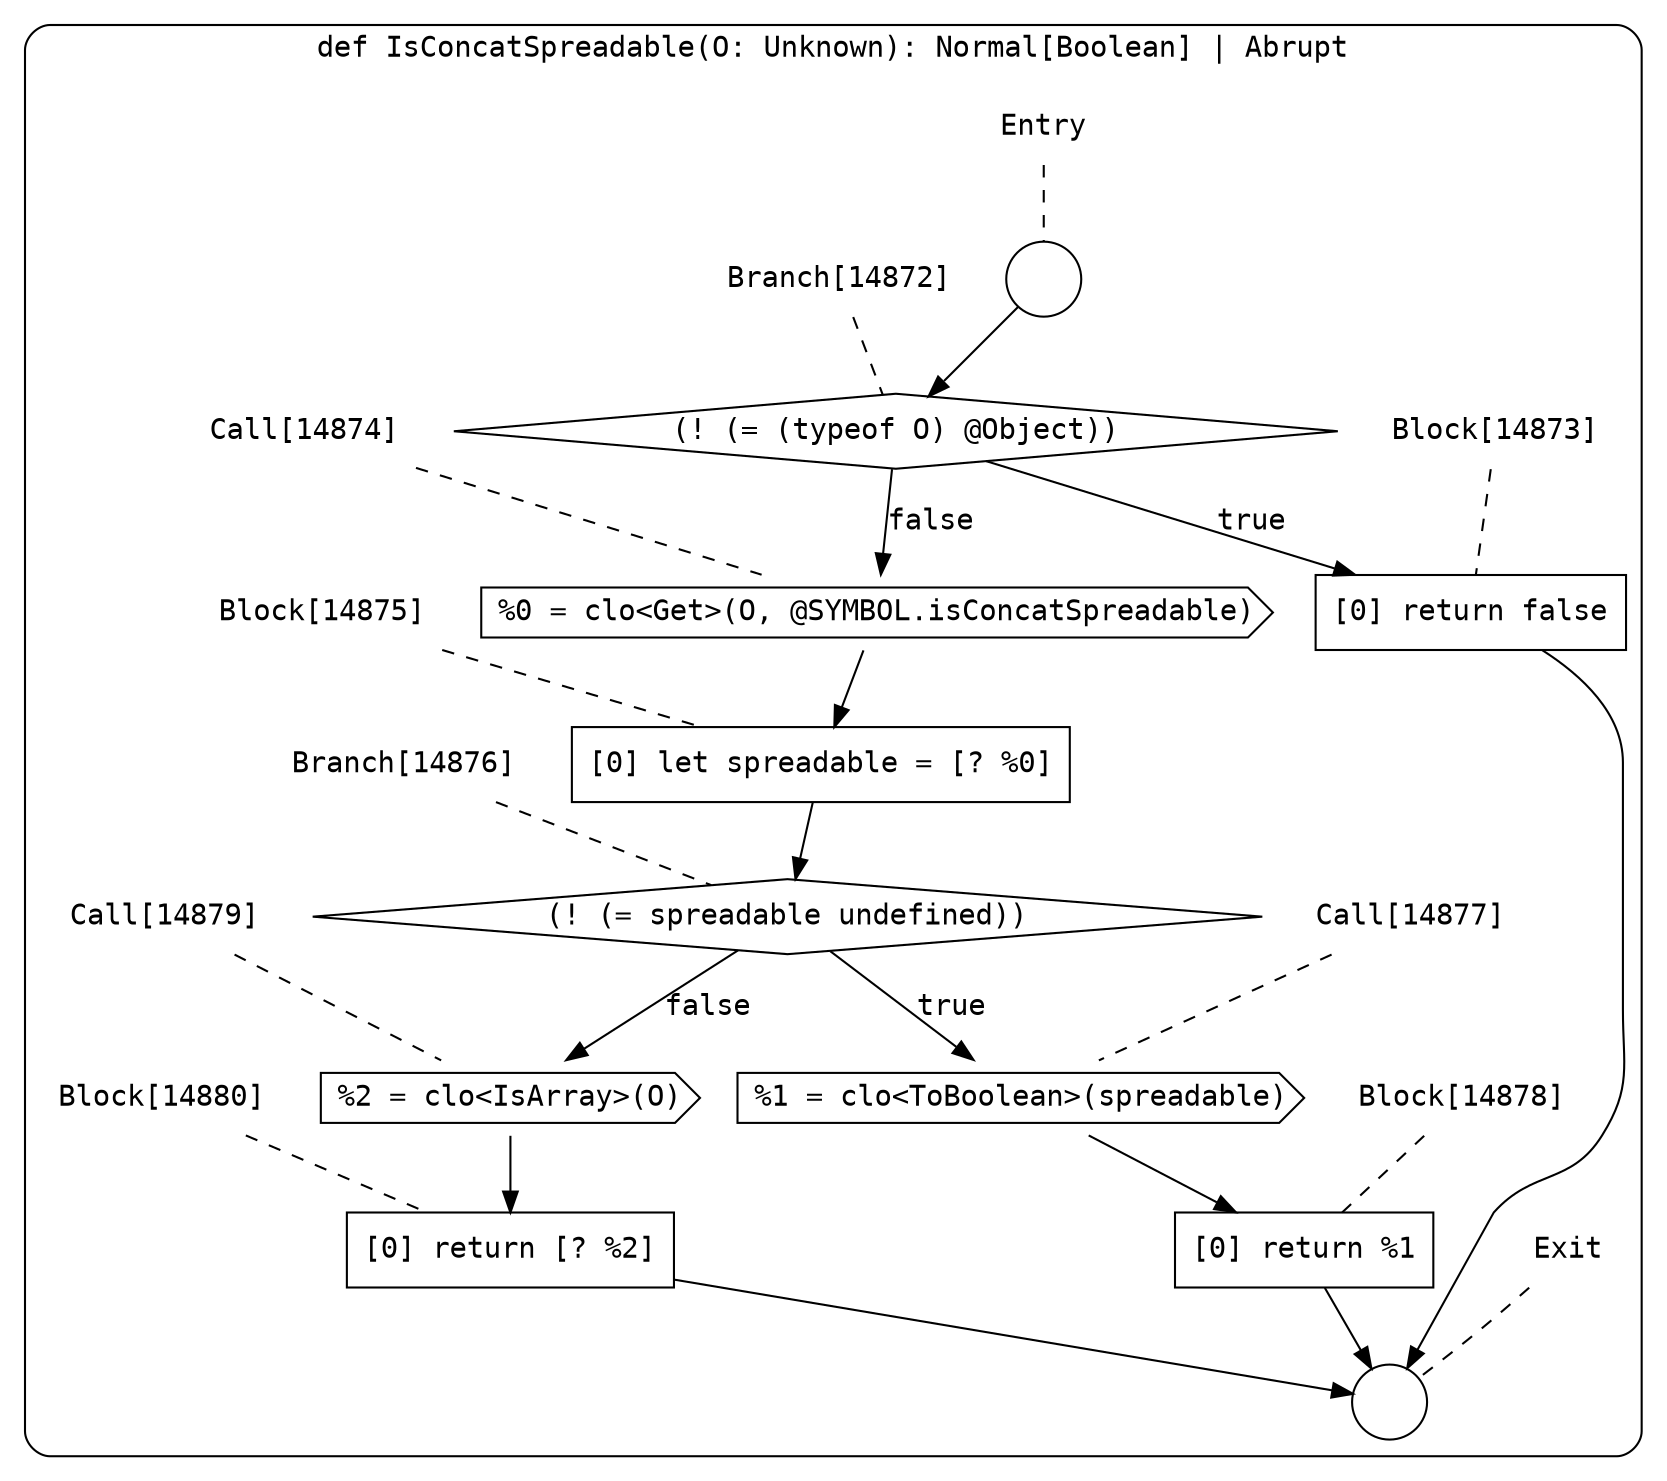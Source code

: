 digraph {
  graph [fontname = "Consolas"]
  node [fontname = "Consolas"]
  edge [fontname = "Consolas"]
  subgraph cluster2346 {
    label = "def IsConcatSpreadable(O: Unknown): Normal[Boolean] | Abrupt"
    style = rounded
    cluster2346_entry_name [shape=none, label=<<font color="black">Entry</font>>]
    cluster2346_entry_name -> cluster2346_entry [arrowhead=none, color="black", style=dashed]
    cluster2346_entry [shape=circle label=" " color="black" fillcolor="white" style=filled]
    cluster2346_entry -> node14872 [color="black"]
    cluster2346_exit_name [shape=none, label=<<font color="black">Exit</font>>]
    cluster2346_exit_name -> cluster2346_exit [arrowhead=none, color="black", style=dashed]
    cluster2346_exit [shape=circle label=" " color="black" fillcolor="white" style=filled]
    node14872_name [shape=none, label=<<font color="black">Branch[14872]</font>>]
    node14872_name -> node14872 [arrowhead=none, color="black", style=dashed]
    node14872 [shape=diamond, label=<<font color="black">(! (= (typeof O) @Object))</font>> color="black" fillcolor="white", style=filled]
    node14872 -> node14873 [label=<<font color="black">true</font>> color="black"]
    node14872 -> node14874 [label=<<font color="black">false</font>> color="black"]
    node14873_name [shape=none, label=<<font color="black">Block[14873]</font>>]
    node14873_name -> node14873 [arrowhead=none, color="black", style=dashed]
    node14873 [shape=box, label=<<font color="black">[0] return false<BR ALIGN="LEFT"/></font>> color="black" fillcolor="white", style=filled]
    node14873 -> cluster2346_exit [color="black"]
    node14874_name [shape=none, label=<<font color="black">Call[14874]</font>>]
    node14874_name -> node14874 [arrowhead=none, color="black", style=dashed]
    node14874 [shape=cds, label=<<font color="black">%0 = clo&lt;Get&gt;(O, @SYMBOL.isConcatSpreadable)</font>> color="black" fillcolor="white", style=filled]
    node14874 -> node14875 [color="black"]
    node14875_name [shape=none, label=<<font color="black">Block[14875]</font>>]
    node14875_name -> node14875 [arrowhead=none, color="black", style=dashed]
    node14875 [shape=box, label=<<font color="black">[0] let spreadable = [? %0]<BR ALIGN="LEFT"/></font>> color="black" fillcolor="white", style=filled]
    node14875 -> node14876 [color="black"]
    node14876_name [shape=none, label=<<font color="black">Branch[14876]</font>>]
    node14876_name -> node14876 [arrowhead=none, color="black", style=dashed]
    node14876 [shape=diamond, label=<<font color="black">(! (= spreadable undefined))</font>> color="black" fillcolor="white", style=filled]
    node14876 -> node14877 [label=<<font color="black">true</font>> color="black"]
    node14876 -> node14879 [label=<<font color="black">false</font>> color="black"]
    node14877_name [shape=none, label=<<font color="black">Call[14877]</font>>]
    node14877_name -> node14877 [arrowhead=none, color="black", style=dashed]
    node14877 [shape=cds, label=<<font color="black">%1 = clo&lt;ToBoolean&gt;(spreadable)</font>> color="black" fillcolor="white", style=filled]
    node14877 -> node14878 [color="black"]
    node14879_name [shape=none, label=<<font color="black">Call[14879]</font>>]
    node14879_name -> node14879 [arrowhead=none, color="black", style=dashed]
    node14879 [shape=cds, label=<<font color="black">%2 = clo&lt;IsArray&gt;(O)</font>> color="black" fillcolor="white", style=filled]
    node14879 -> node14880 [color="black"]
    node14878_name [shape=none, label=<<font color="black">Block[14878]</font>>]
    node14878_name -> node14878 [arrowhead=none, color="black", style=dashed]
    node14878 [shape=box, label=<<font color="black">[0] return %1<BR ALIGN="LEFT"/></font>> color="black" fillcolor="white", style=filled]
    node14878 -> cluster2346_exit [color="black"]
    node14880_name [shape=none, label=<<font color="black">Block[14880]</font>>]
    node14880_name -> node14880 [arrowhead=none, color="black", style=dashed]
    node14880 [shape=box, label=<<font color="black">[0] return [? %2]<BR ALIGN="LEFT"/></font>> color="black" fillcolor="white", style=filled]
    node14880 -> cluster2346_exit [color="black"]
  }
}